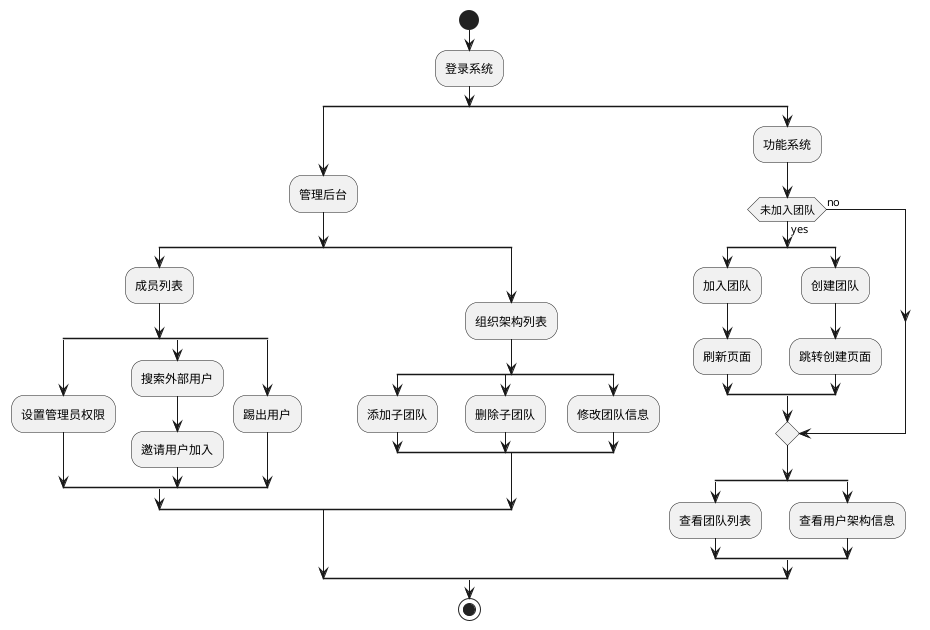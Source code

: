 @startuml
start

:登录系统;
split
    :管理后台;
    split
        :成员列表;
        split
            :设置管理员权限;
        split again
            :搜索外部用户;
            :邀请用户加入;
        split again
            :踢出用户;
        end split
    split again
        :组织架构列表;
        split
            :添加子团队;
        split again
            :删除子团队;
        split again
            :修改团队信息;
        end split
    end split
split again
    :功能系统;
    if (未加入团队) then (yes)
        split
            :加入团队;
            :刷新页面;
        split again
            :创建团队;
            :跳转创建页面;
        end split
    else (no)
    endif
    split
        :查看团队列表;
    split again
        :查看用户架构信息;
    end split
end split

stop
@enduml